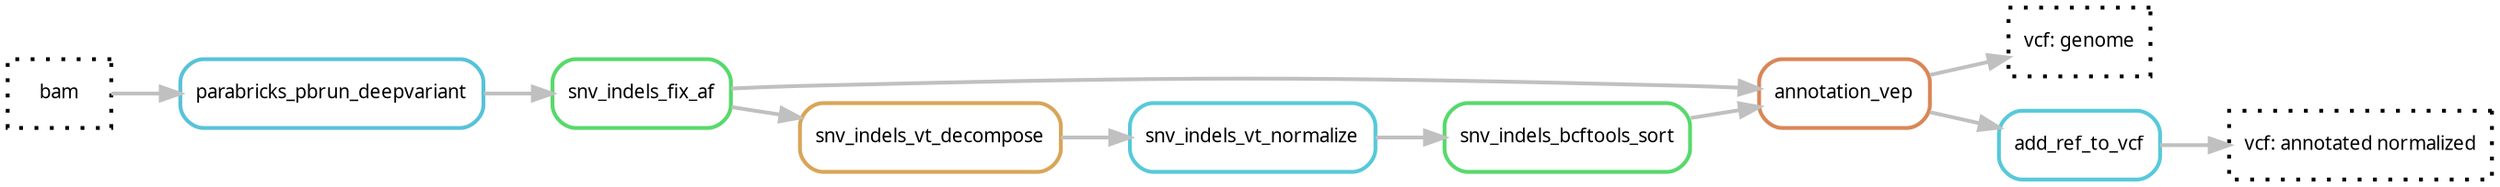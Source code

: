 digraph snakemake_dag {
	rankdir=LR;
    graph[bgcolor=white, margin=0];
    node[shape=box, style=rounded, fontname=sans,                 fontsize=10, penwidth=2];
    edge[penwidth=2, color=grey];
	0[label = "bam", color = "0.0 0.0 0.0", style="dotted"];
	1[label = "vcf: annotated normalized", color = "0.0 0.0 0.0", style="dotted"];
	2[label = "vcf: genome", color = "0.0 0.0 0.0", style="dotted"];
	3[label = "annotation_vep", color = "0.06 0.6 0.85", style="rounded"];
	4[label = "add_ref_to_vcf", color = "0.52 0.6 0.85", style="rounded"];
	5[label = "snv_indels_bcftools_sort", color = "0.36 0.6 0.85", style="rounded"];
	6[label = "snv_indels_vt_normalize", color = "0.52 0.6 0.85", style="rounded"];
	7[label = "snv_indels_vt_decompose", color = "0.10 0.6 0.85", style="rounded"];
	8[label = "snv_indels_fix_af", color = "0.36 0.6 0.85", style="rounded"];
	9[label = "parabricks_pbrun_deepvariant", color = "0.53 0.6 0.85", style="rounded"];
	
	0 -> 9
	8 -> 7
	7 -> 6
	6 -> 5
	5 -> 3
	3 -> 4
	4 -> 1
	9 -> 8
	8 -> 3
	3 -> 2
}            
